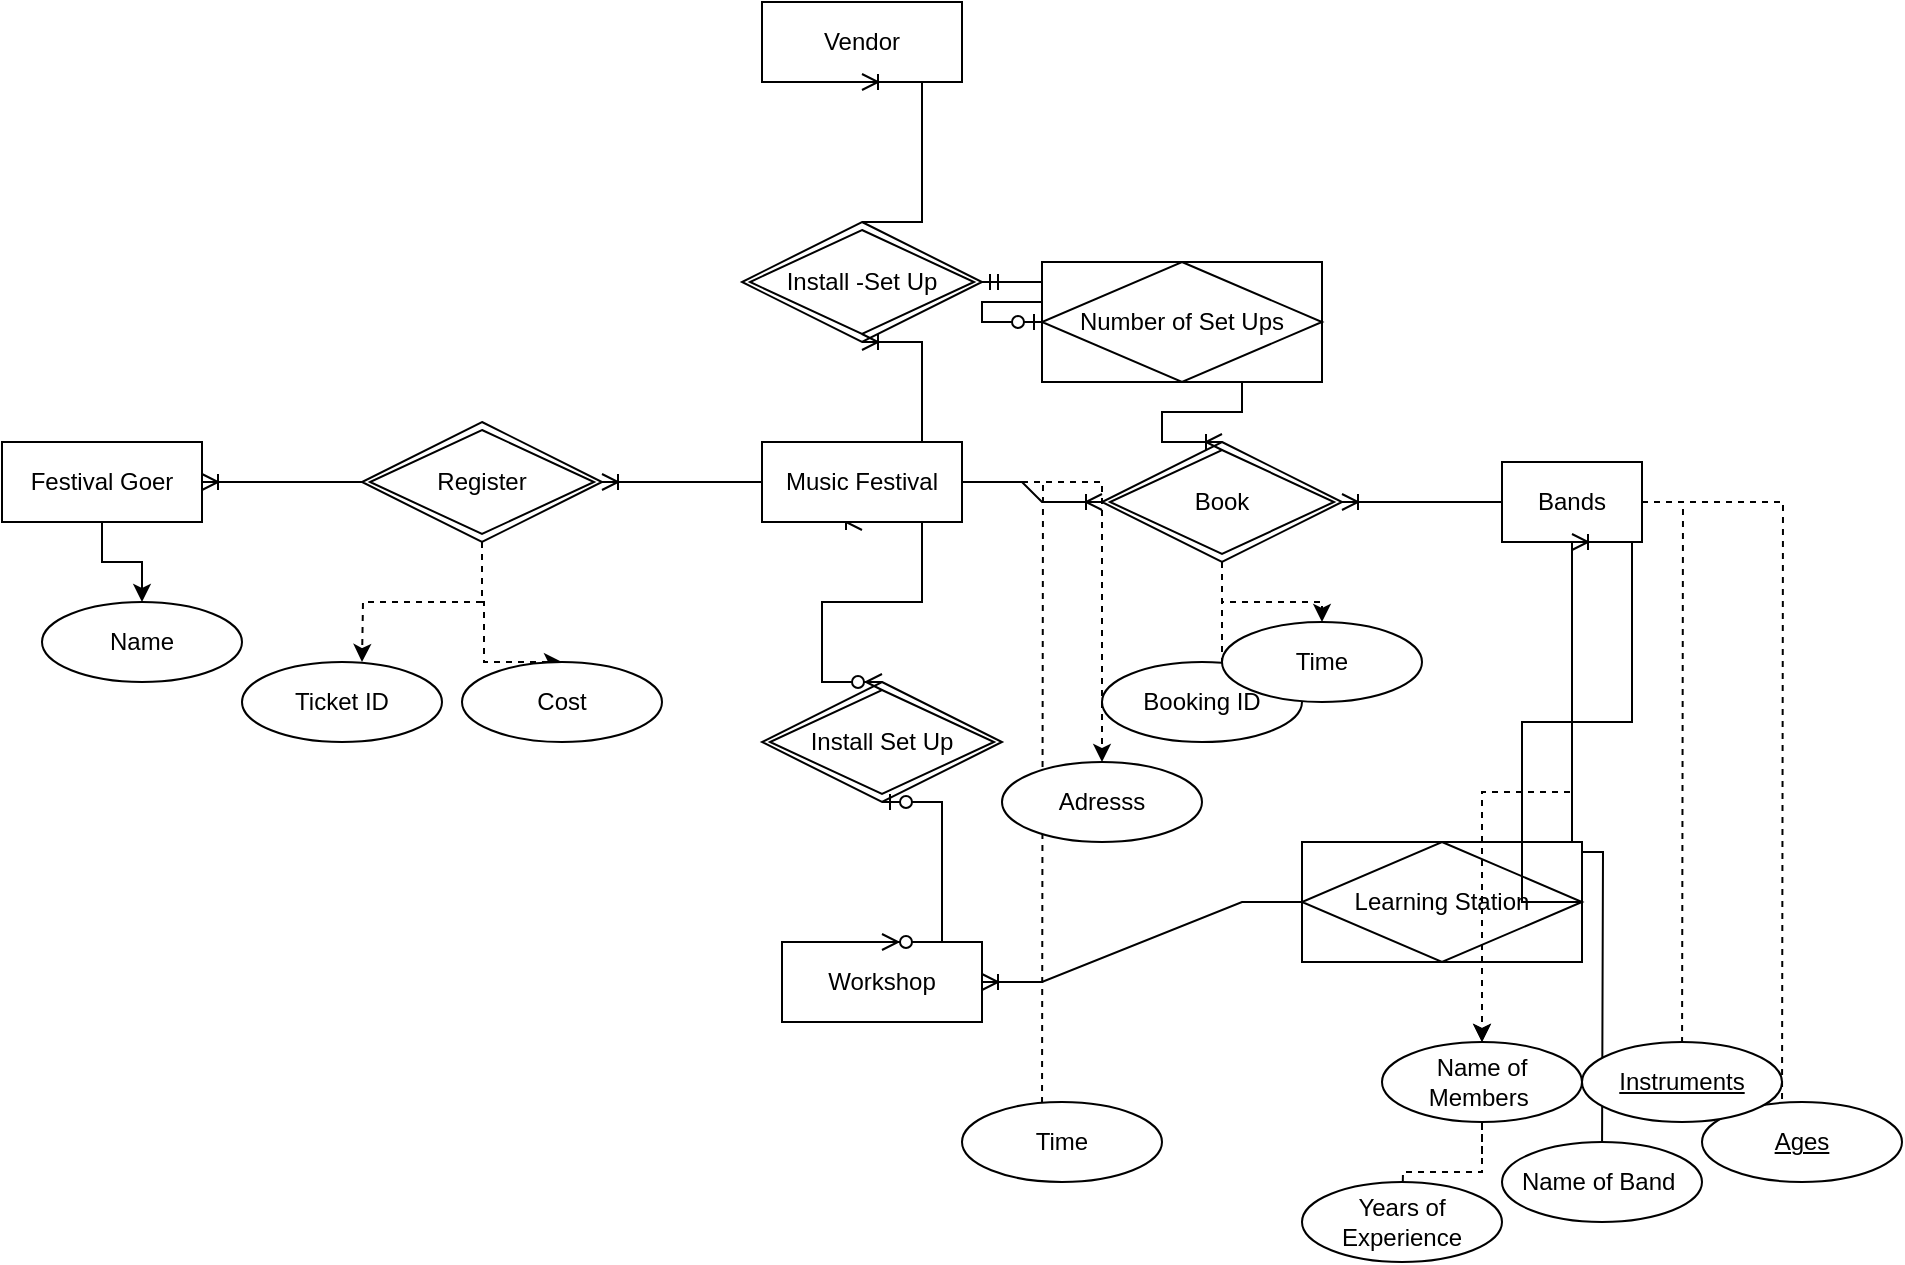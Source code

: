 <mxfile version="21.7.5" type="google">
  <diagram id="R2lEEEUBdFMjLlhIrx00" name="Page-1">
    <mxGraphModel dx="1042" dy="1669" grid="1" gridSize="10" guides="1" tooltips="1" connect="1" arrows="1" fold="1" page="1" pageScale="1" pageWidth="850" pageHeight="1100" math="0" shadow="0" extFonts="Permanent Marker^https://fonts.googleapis.com/css?family=Permanent+Marker">
      <root>
        <mxCell id="0" />
        <mxCell id="1" parent="0" />
        <mxCell id="-tTLAuIsC5wt0zYna_3A-51" value="" style="edgeStyle=orthogonalEdgeStyle;rounded=0;orthogonalLoop=1;jettySize=auto;html=1;" parent="1" source="-tTLAuIsC5wt0zYna_3A-10" target="-tTLAuIsC5wt0zYna_3A-50" edge="1">
          <mxGeometry relative="1" as="geometry" />
        </mxCell>
        <mxCell id="-tTLAuIsC5wt0zYna_3A-10" value="Festival Goer" style="whiteSpace=wrap;html=1;align=center;" parent="1" vertex="1">
          <mxGeometry x="10" y="170" width="100" height="40" as="geometry" />
        </mxCell>
        <mxCell id="-tTLAuIsC5wt0zYna_3A-11" value="Vendor" style="whiteSpace=wrap;html=1;align=center;" parent="1" vertex="1">
          <mxGeometry x="390" y="-50" width="100" height="40" as="geometry" />
        </mxCell>
        <mxCell id="-tTLAuIsC5wt0zYna_3A-12" value="Workshop" style="whiteSpace=wrap;html=1;align=center;" parent="1" vertex="1">
          <mxGeometry x="400" y="420" width="100" height="40" as="geometry" />
        </mxCell>
        <mxCell id="-tTLAuIsC5wt0zYna_3A-65" style="edgeStyle=orthogonalEdgeStyle;rounded=0;orthogonalLoop=1;jettySize=auto;html=1;" parent="1" source="-tTLAuIsC5wt0zYna_3A-13" edge="1">
          <mxGeometry relative="1" as="geometry">
            <mxPoint x="810" y="530" as="targetPoint" />
          </mxGeometry>
        </mxCell>
        <mxCell id="-tTLAuIsC5wt0zYna_3A-73" style="edgeStyle=orthogonalEdgeStyle;rounded=0;orthogonalLoop=1;jettySize=auto;html=1;dashed=1;" parent="1" source="-tTLAuIsC5wt0zYna_3A-13" edge="1">
          <mxGeometry relative="1" as="geometry">
            <mxPoint x="850" y="490" as="targetPoint" />
          </mxGeometry>
        </mxCell>
        <mxCell id="-tTLAuIsC5wt0zYna_3A-74" style="edgeStyle=orthogonalEdgeStyle;rounded=0;orthogonalLoop=1;jettySize=auto;html=1;dashed=1;" parent="1" source="-tTLAuIsC5wt0zYna_3A-13" edge="1">
          <mxGeometry relative="1" as="geometry">
            <mxPoint x="900" y="510" as="targetPoint" />
          </mxGeometry>
        </mxCell>
        <mxCell id="-tTLAuIsC5wt0zYna_3A-77" style="edgeStyle=orthogonalEdgeStyle;rounded=0;orthogonalLoop=1;jettySize=auto;html=1;dashed=1;" parent="1" source="-tTLAuIsC5wt0zYna_3A-81" edge="1">
          <mxGeometry relative="1" as="geometry">
            <mxPoint x="710" y="560" as="targetPoint" />
          </mxGeometry>
        </mxCell>
        <mxCell id="-tTLAuIsC5wt0zYna_3A-78" style="edgeStyle=orthogonalEdgeStyle;rounded=0;orthogonalLoop=1;jettySize=auto;html=1;dashed=1;" parent="1" source="-tTLAuIsC5wt0zYna_3A-81" edge="1">
          <mxGeometry relative="1" as="geometry">
            <mxPoint x="750" y="490" as="targetPoint" />
          </mxGeometry>
        </mxCell>
        <mxCell id="-tTLAuIsC5wt0zYna_3A-13" value="Bands" style="whiteSpace=wrap;html=1;align=center;" parent="1" vertex="1">
          <mxGeometry x="760" y="180" width="70" height="40" as="geometry" />
        </mxCell>
        <mxCell id="-tTLAuIsC5wt0zYna_3A-52" style="edgeStyle=orthogonalEdgeStyle;rounded=0;orthogonalLoop=1;jettySize=auto;html=1;dashed=1;entryX=0.5;entryY=0;entryDx=0;entryDy=0;" parent="1" source="-tTLAuIsC5wt0zYna_3A-14" target="-tTLAuIsC5wt0zYna_3A-53" edge="1">
          <mxGeometry relative="1" as="geometry">
            <mxPoint x="250" y="280" as="targetPoint" />
            <Array as="points">
              <mxPoint x="250" y="250" />
              <mxPoint x="251" y="250" />
              <mxPoint x="251" y="280" />
            </Array>
          </mxGeometry>
        </mxCell>
        <mxCell id="-tTLAuIsC5wt0zYna_3A-54" style="edgeStyle=orthogonalEdgeStyle;rounded=0;orthogonalLoop=1;jettySize=auto;html=1;dashed=1;" parent="1" source="-tTLAuIsC5wt0zYna_3A-14" edge="1">
          <mxGeometry relative="1" as="geometry">
            <mxPoint x="190" y="280" as="targetPoint" />
          </mxGeometry>
        </mxCell>
        <mxCell id="-tTLAuIsC5wt0zYna_3A-14" value="Register" style="shape=rhombus;double=1;perimeter=rhombusPerimeter;whiteSpace=wrap;html=1;align=center;" parent="1" vertex="1">
          <mxGeometry x="190" y="160" width="120" height="60" as="geometry" />
        </mxCell>
        <mxCell id="-tTLAuIsC5wt0zYna_3A-15" value="Install -Set Up" style="shape=rhombus;double=1;perimeter=rhombusPerimeter;whiteSpace=wrap;html=1;align=center;" parent="1" vertex="1">
          <mxGeometry x="380" y="60" width="120" height="60" as="geometry" />
        </mxCell>
        <mxCell id="-tTLAuIsC5wt0zYna_3A-16" value="Install Set Up" style="shape=rhombus;double=1;perimeter=rhombusPerimeter;whiteSpace=wrap;html=1;align=center;" parent="1" vertex="1">
          <mxGeometry x="390" y="290" width="120" height="60" as="geometry" />
        </mxCell>
        <mxCell id="-tTLAuIsC5wt0zYna_3A-68" style="edgeStyle=orthogonalEdgeStyle;rounded=0;orthogonalLoop=1;jettySize=auto;html=1;dashed=1;" parent="1" source="-tTLAuIsC5wt0zYna_3A-17" edge="1">
          <mxGeometry relative="1" as="geometry">
            <mxPoint x="620" y="290" as="targetPoint" />
          </mxGeometry>
        </mxCell>
        <mxCell id="-tTLAuIsC5wt0zYna_3A-69" style="edgeStyle=orthogonalEdgeStyle;rounded=0;orthogonalLoop=1;jettySize=auto;html=1;dashed=1;" parent="1" source="-tTLAuIsC5wt0zYna_3A-17" target="-tTLAuIsC5wt0zYna_3A-72" edge="1">
          <mxGeometry relative="1" as="geometry">
            <mxPoint x="670" y="280" as="targetPoint" />
          </mxGeometry>
        </mxCell>
        <mxCell id="-tTLAuIsC5wt0zYna_3A-17" value="Book" style="shape=rhombus;double=1;perimeter=rhombusPerimeter;whiteSpace=wrap;html=1;align=center;" parent="1" vertex="1">
          <mxGeometry x="560" y="170" width="120" height="60" as="geometry" />
        </mxCell>
        <mxCell id="-tTLAuIsC5wt0zYna_3A-29" value="" style="edgeStyle=entityRelationEdgeStyle;fontSize=12;html=1;endArrow=ERzeroToMany;endFill=1;rounded=0;exitX=0.5;exitY=1;exitDx=0;exitDy=0;" parent="1" source="-tTLAuIsC5wt0zYna_3A-9" edge="1">
          <mxGeometry width="100" height="100" relative="1" as="geometry">
            <mxPoint x="420" y="230" as="sourcePoint" />
            <mxPoint x="450" y="290" as="targetPoint" />
            <Array as="points">
              <mxPoint x="360" y="230" />
              <mxPoint x="560" y="40" />
              <mxPoint x="400" y="180" />
              <mxPoint x="470" y="160" />
              <mxPoint x="590" />
              <mxPoint x="440" y="250" />
              <mxPoint x="580" y="-10" />
              <mxPoint x="390" y="170" />
            </Array>
          </mxGeometry>
        </mxCell>
        <mxCell id="-tTLAuIsC5wt0zYna_3A-36" value="" style="edgeStyle=entityRelationEdgeStyle;fontSize=12;html=1;endArrow=ERoneToMany;rounded=0;entryX=0.5;entryY=1;entryDx=0;entryDy=0;" parent="1" target="-tTLAuIsC5wt0zYna_3A-9" edge="1">
          <mxGeometry width="100" height="100" relative="1" as="geometry">
            <mxPoint x="420" y="170" as="sourcePoint" />
            <mxPoint x="420" y="70" as="targetPoint" />
            <Array as="points">
              <mxPoint x="430" y="120" />
              <mxPoint x="430" y="150" />
            </Array>
          </mxGeometry>
        </mxCell>
        <mxCell id="-tTLAuIsC5wt0zYna_3A-56" style="edgeStyle=orthogonalEdgeStyle;rounded=0;orthogonalLoop=1;jettySize=auto;html=1;dashed=1;" parent="1" source="-tTLAuIsC5wt0zYna_3A-9" target="-tTLAuIsC5wt0zYna_3A-58" edge="1">
          <mxGeometry relative="1" as="geometry">
            <mxPoint x="560" y="350" as="targetPoint" />
          </mxGeometry>
        </mxCell>
        <mxCell id="-tTLAuIsC5wt0zYna_3A-57" style="edgeStyle=orthogonalEdgeStyle;rounded=0;orthogonalLoop=1;jettySize=auto;html=1;dashed=1;" parent="1" source="-tTLAuIsC5wt0zYna_3A-9" edge="1">
          <mxGeometry relative="1" as="geometry">
            <mxPoint x="530" y="510" as="targetPoint" />
          </mxGeometry>
        </mxCell>
        <mxCell id="-tTLAuIsC5wt0zYna_3A-9" value="Music Festival" style="whiteSpace=wrap;html=1;align=center;" parent="1" vertex="1">
          <mxGeometry x="390" y="170" width="100" height="40" as="geometry" />
        </mxCell>
        <mxCell id="-tTLAuIsC5wt0zYna_3A-37" value="" style="edgeStyle=entityRelationEdgeStyle;fontSize=12;html=1;endArrow=ERoneToMany;rounded=0;exitX=1;exitY=0.5;exitDx=0;exitDy=0;" parent="1" source="-tTLAuIsC5wt0zYna_3A-9" target="-tTLAuIsC5wt0zYna_3A-17" edge="1">
          <mxGeometry width="100" height="100" relative="1" as="geometry">
            <mxPoint x="340" y="260" as="sourcePoint" />
            <mxPoint x="580" y="270" as="targetPoint" />
            <Array as="points">
              <mxPoint x="570" y="240" />
            </Array>
          </mxGeometry>
        </mxCell>
        <mxCell id="-tTLAuIsC5wt0zYna_3A-38" value="" style="edgeStyle=entityRelationEdgeStyle;fontSize=12;html=1;endArrow=ERoneToMany;rounded=0;entryX=0.5;entryY=1;entryDx=0;entryDy=0;exitX=0.5;exitY=0;exitDx=0;exitDy=0;" parent="1" source="-tTLAuIsC5wt0zYna_3A-9" target="-tTLAuIsC5wt0zYna_3A-15" edge="1">
          <mxGeometry width="100" height="100" relative="1" as="geometry">
            <mxPoint x="220" y="230" as="sourcePoint" />
            <mxPoint x="320" y="130" as="targetPoint" />
          </mxGeometry>
        </mxCell>
        <mxCell id="-tTLAuIsC5wt0zYna_3A-39" value="" style="edgeStyle=entityRelationEdgeStyle;fontSize=12;html=1;endArrow=ERoneToMany;rounded=0;entryX=1;entryY=0.5;entryDx=0;entryDy=0;exitX=0;exitY=0.5;exitDx=0;exitDy=0;" parent="1" source="-tTLAuIsC5wt0zYna_3A-9" target="-tTLAuIsC5wt0zYna_3A-14" edge="1">
          <mxGeometry width="100" height="100" relative="1" as="geometry">
            <mxPoint x="260" y="350" as="sourcePoint" />
            <mxPoint x="360" y="250" as="targetPoint" />
          </mxGeometry>
        </mxCell>
        <mxCell id="-tTLAuIsC5wt0zYna_3A-40" value="Number of Set Ups" style="shape=associativeEntity;whiteSpace=wrap;html=1;align=center;" parent="1" vertex="1">
          <mxGeometry x="530" y="80" width="140" height="60" as="geometry" />
        </mxCell>
        <mxCell id="-tTLAuIsC5wt0zYna_3A-41" value="" style="edgeStyle=entityRelationEdgeStyle;fontSize=12;html=1;endArrow=ERoneToMany;rounded=0;exitX=0.5;exitY=1;exitDx=0;exitDy=0;entryX=0.5;entryY=0;entryDx=0;entryDy=0;" parent="1" source="-tTLAuIsC5wt0zYna_3A-40" target="-tTLAuIsC5wt0zYna_3A-17" edge="1">
          <mxGeometry width="100" height="100" relative="1" as="geometry">
            <mxPoint x="740" y="240" as="sourcePoint" />
            <mxPoint x="840" y="140" as="targetPoint" />
          </mxGeometry>
        </mxCell>
        <mxCell id="-tTLAuIsC5wt0zYna_3A-44" value="" style="edgeStyle=entityRelationEdgeStyle;fontSize=12;html=1;endArrow=ERoneToMany;rounded=0;entryX=1;entryY=0.5;entryDx=0;entryDy=0;exitX=0;exitY=0.5;exitDx=0;exitDy=0;" parent="1" source="-tTLAuIsC5wt0zYna_3A-13" target="-tTLAuIsC5wt0zYna_3A-17" edge="1">
          <mxGeometry width="100" height="100" relative="1" as="geometry">
            <mxPoint x="650" y="360" as="sourcePoint" />
            <mxPoint x="750" y="260" as="targetPoint" />
          </mxGeometry>
        </mxCell>
        <mxCell id="-tTLAuIsC5wt0zYna_3A-45" value="" style="edgeStyle=entityRelationEdgeStyle;fontSize=12;html=1;endArrow=ERoneToMany;rounded=0;entryX=0.5;entryY=1;entryDx=0;entryDy=0;exitX=0.5;exitY=0;exitDx=0;exitDy=0;" parent="1" source="-tTLAuIsC5wt0zYna_3A-15" target="-tTLAuIsC5wt0zYna_3A-11" edge="1">
          <mxGeometry width="100" height="100" relative="1" as="geometry">
            <mxPoint x="560" y="60" as="sourcePoint" />
            <mxPoint x="660" y="-40" as="targetPoint" />
          </mxGeometry>
        </mxCell>
        <mxCell id="-tTLAuIsC5wt0zYna_3A-47" value="" style="edgeStyle=entityRelationEdgeStyle;fontSize=12;html=1;endArrow=ERzeroToOne;startArrow=ERmandOne;rounded=0;exitX=1;exitY=0.5;exitDx=0;exitDy=0;entryX=0;entryY=0.5;entryDx=0;entryDy=0;" parent="1" source="-tTLAuIsC5wt0zYna_3A-15" target="-tTLAuIsC5wt0zYna_3A-40" edge="1">
          <mxGeometry width="100" height="100" relative="1" as="geometry">
            <mxPoint x="540" y="60" as="sourcePoint" />
            <mxPoint x="640" y="-40" as="targetPoint" />
          </mxGeometry>
        </mxCell>
        <mxCell id="-tTLAuIsC5wt0zYna_3A-48" value="" style="edgeStyle=entityRelationEdgeStyle;fontSize=12;html=1;endArrow=ERzeroToMany;startArrow=ERzeroToOne;rounded=0;entryX=0.5;entryY=0;entryDx=0;entryDy=0;exitX=0.5;exitY=1;exitDx=0;exitDy=0;" parent="1" source="-tTLAuIsC5wt0zYna_3A-16" target="-tTLAuIsC5wt0zYna_3A-12" edge="1">
          <mxGeometry width="100" height="100" relative="1" as="geometry">
            <mxPoint x="230" y="450" as="sourcePoint" />
            <mxPoint x="330" y="350" as="targetPoint" />
            <Array as="points">
              <mxPoint x="450" y="390" />
            </Array>
          </mxGeometry>
        </mxCell>
        <mxCell id="-tTLAuIsC5wt0zYna_3A-49" value="" style="edgeStyle=entityRelationEdgeStyle;fontSize=12;html=1;endArrow=ERoneToMany;rounded=0;entryX=1;entryY=0.5;entryDx=0;entryDy=0;exitX=0;exitY=0.5;exitDx=0;exitDy=0;" parent="1" source="-tTLAuIsC5wt0zYna_3A-14" target="-tTLAuIsC5wt0zYna_3A-10" edge="1">
          <mxGeometry width="100" height="100" relative="1" as="geometry">
            <mxPoint x="110" y="320" as="sourcePoint" />
            <mxPoint x="210" y="220" as="targetPoint" />
          </mxGeometry>
        </mxCell>
        <mxCell id="-tTLAuIsC5wt0zYna_3A-50" value="Name" style="ellipse;whiteSpace=wrap;html=1;align=center;" parent="1" vertex="1">
          <mxGeometry x="30" y="250" width="100" height="40" as="geometry" />
        </mxCell>
        <mxCell id="-tTLAuIsC5wt0zYna_3A-53" value="Cost" style="ellipse;whiteSpace=wrap;html=1;align=center;" parent="1" vertex="1">
          <mxGeometry x="240" y="280" width="100" height="40" as="geometry" />
        </mxCell>
        <mxCell id="-tTLAuIsC5wt0zYna_3A-55" value="Ticket ID" style="ellipse;whiteSpace=wrap;html=1;align=center;" parent="1" vertex="1">
          <mxGeometry x="130" y="280" width="100" height="40" as="geometry" />
        </mxCell>
        <mxCell id="-tTLAuIsC5wt0zYna_3A-58" value="Adresss" style="ellipse;whiteSpace=wrap;html=1;align=center;" parent="1" vertex="1">
          <mxGeometry x="510" y="330" width="100" height="40" as="geometry" />
        </mxCell>
        <mxCell id="-tTLAuIsC5wt0zYna_3A-59" value="Time" style="ellipse;whiteSpace=wrap;html=1;align=center;" parent="1" vertex="1">
          <mxGeometry x="490" y="500" width="100" height="40" as="geometry" />
        </mxCell>
        <mxCell id="-tTLAuIsC5wt0zYna_3A-60" value="Learning Station" style="shape=associativeEntity;whiteSpace=wrap;html=1;align=center;" parent="1" vertex="1">
          <mxGeometry x="660" y="370" width="140" height="60" as="geometry" />
        </mxCell>
        <mxCell id="-tTLAuIsC5wt0zYna_3A-61" value="" style="edgeStyle=entityRelationEdgeStyle;fontSize=12;html=1;endArrow=ERoneToMany;rounded=0;entryX=1;entryY=0.5;entryDx=0;entryDy=0;exitX=0;exitY=0.5;exitDx=0;exitDy=0;" parent="1" source="-tTLAuIsC5wt0zYna_3A-60" target="-tTLAuIsC5wt0zYna_3A-12" edge="1">
          <mxGeometry width="100" height="100" relative="1" as="geometry">
            <mxPoint x="590" y="570" as="sourcePoint" />
            <mxPoint x="690" y="470" as="targetPoint" />
          </mxGeometry>
        </mxCell>
        <mxCell id="-tTLAuIsC5wt0zYna_3A-62" value="" style="edgeStyle=entityRelationEdgeStyle;fontSize=12;html=1;endArrow=ERoneToMany;rounded=0;entryX=0.5;entryY=1;entryDx=0;entryDy=0;exitX=1;exitY=0.5;exitDx=0;exitDy=0;" parent="1" source="-tTLAuIsC5wt0zYna_3A-60" target="-tTLAuIsC5wt0zYna_3A-13" edge="1">
          <mxGeometry width="100" height="100" relative="1" as="geometry">
            <mxPoint x="730" y="380" as="sourcePoint" />
            <mxPoint x="830" y="280" as="targetPoint" />
          </mxGeometry>
        </mxCell>
        <mxCell id="-tTLAuIsC5wt0zYna_3A-63" value="Name of Band&amp;nbsp;" style="ellipse;whiteSpace=wrap;html=1;align=center;" parent="1" vertex="1">
          <mxGeometry x="760" y="520" width="100" height="40" as="geometry" />
        </mxCell>
        <mxCell id="-tTLAuIsC5wt0zYna_3A-71" value="Booking ID" style="ellipse;whiteSpace=wrap;html=1;align=center;" parent="1" vertex="1">
          <mxGeometry x="560" y="280" width="100" height="40" as="geometry" />
        </mxCell>
        <mxCell id="-tTLAuIsC5wt0zYna_3A-72" value="Time" style="ellipse;whiteSpace=wrap;html=1;align=center;" parent="1" vertex="1">
          <mxGeometry x="620" y="260" width="100" height="40" as="geometry" />
        </mxCell>
        <mxCell id="-tTLAuIsC5wt0zYna_3A-75" value="Ages" style="ellipse;whiteSpace=wrap;html=1;align=center;fontStyle=4;" parent="1" vertex="1">
          <mxGeometry x="860" y="500" width="100" height="40" as="geometry" />
        </mxCell>
        <mxCell id="-tTLAuIsC5wt0zYna_3A-76" value="Instruments" style="ellipse;whiteSpace=wrap;html=1;align=center;fontStyle=4;" parent="1" vertex="1">
          <mxGeometry x="800" y="470" width="100" height="40" as="geometry" />
        </mxCell>
        <mxCell id="-tTLAuIsC5wt0zYna_3A-79" value="Years of Experience" style="ellipse;whiteSpace=wrap;html=1;align=center;" parent="1" vertex="1">
          <mxGeometry x="660" y="540" width="100" height="40" as="geometry" />
        </mxCell>
        <mxCell id="-tTLAuIsC5wt0zYna_3A-80" value="" style="edgeStyle=orthogonalEdgeStyle;rounded=0;orthogonalLoop=1;jettySize=auto;html=1;dashed=1;" parent="1" source="-tTLAuIsC5wt0zYna_3A-13" target="-tTLAuIsC5wt0zYna_3A-81" edge="1">
          <mxGeometry relative="1" as="geometry">
            <mxPoint x="710" y="560" as="targetPoint" />
            <mxPoint x="760" y="200" as="sourcePoint" />
          </mxGeometry>
        </mxCell>
        <mxCell id="-tTLAuIsC5wt0zYna_3A-82" value="" style="edgeStyle=orthogonalEdgeStyle;rounded=0;orthogonalLoop=1;jettySize=auto;html=1;dashed=1;" parent="1" source="-tTLAuIsC5wt0zYna_3A-13" target="-tTLAuIsC5wt0zYna_3A-81" edge="1">
          <mxGeometry relative="1" as="geometry">
            <mxPoint x="750" y="490" as="targetPoint" />
            <mxPoint x="760" y="200" as="sourcePoint" />
          </mxGeometry>
        </mxCell>
        <mxCell id="-tTLAuIsC5wt0zYna_3A-81" value="Name of Members&amp;nbsp;" style="ellipse;whiteSpace=wrap;html=1;align=center;" parent="1" vertex="1">
          <mxGeometry x="700" y="470" width="100" height="40" as="geometry" />
        </mxCell>
      </root>
    </mxGraphModel>
  </diagram>
</mxfile>
